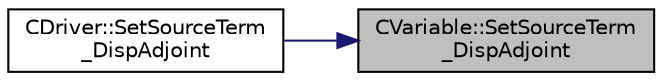 digraph "CVariable::SetSourceTerm_DispAdjoint"
{
 // LATEX_PDF_SIZE
  edge [fontname="Helvetica",fontsize="10",labelfontname="Helvetica",labelfontsize="10"];
  node [fontname="Helvetica",fontsize="10",shape=record];
  rankdir="RL";
  Node1 [label="CVariable::SetSourceTerm\l_DispAdjoint",height=0.2,width=0.4,color="black", fillcolor="grey75", style="filled", fontcolor="black",tooltip="Set the source term applied into the displacement adjoint coming from external solvers."];
  Node1 -> Node2 [dir="back",color="midnightblue",fontsize="10",style="solid",fontname="Helvetica"];
  Node2 [label="CDriver::SetSourceTerm\l_DispAdjoint",height=0.2,width=0.4,color="black", fillcolor="white", style="filled",URL="$classCDriver.html#ab0df1db6a88ac842e2b66f32905b4d5a",tooltip="Set the adjoint of the structural displacements (from an outside source)"];
}
